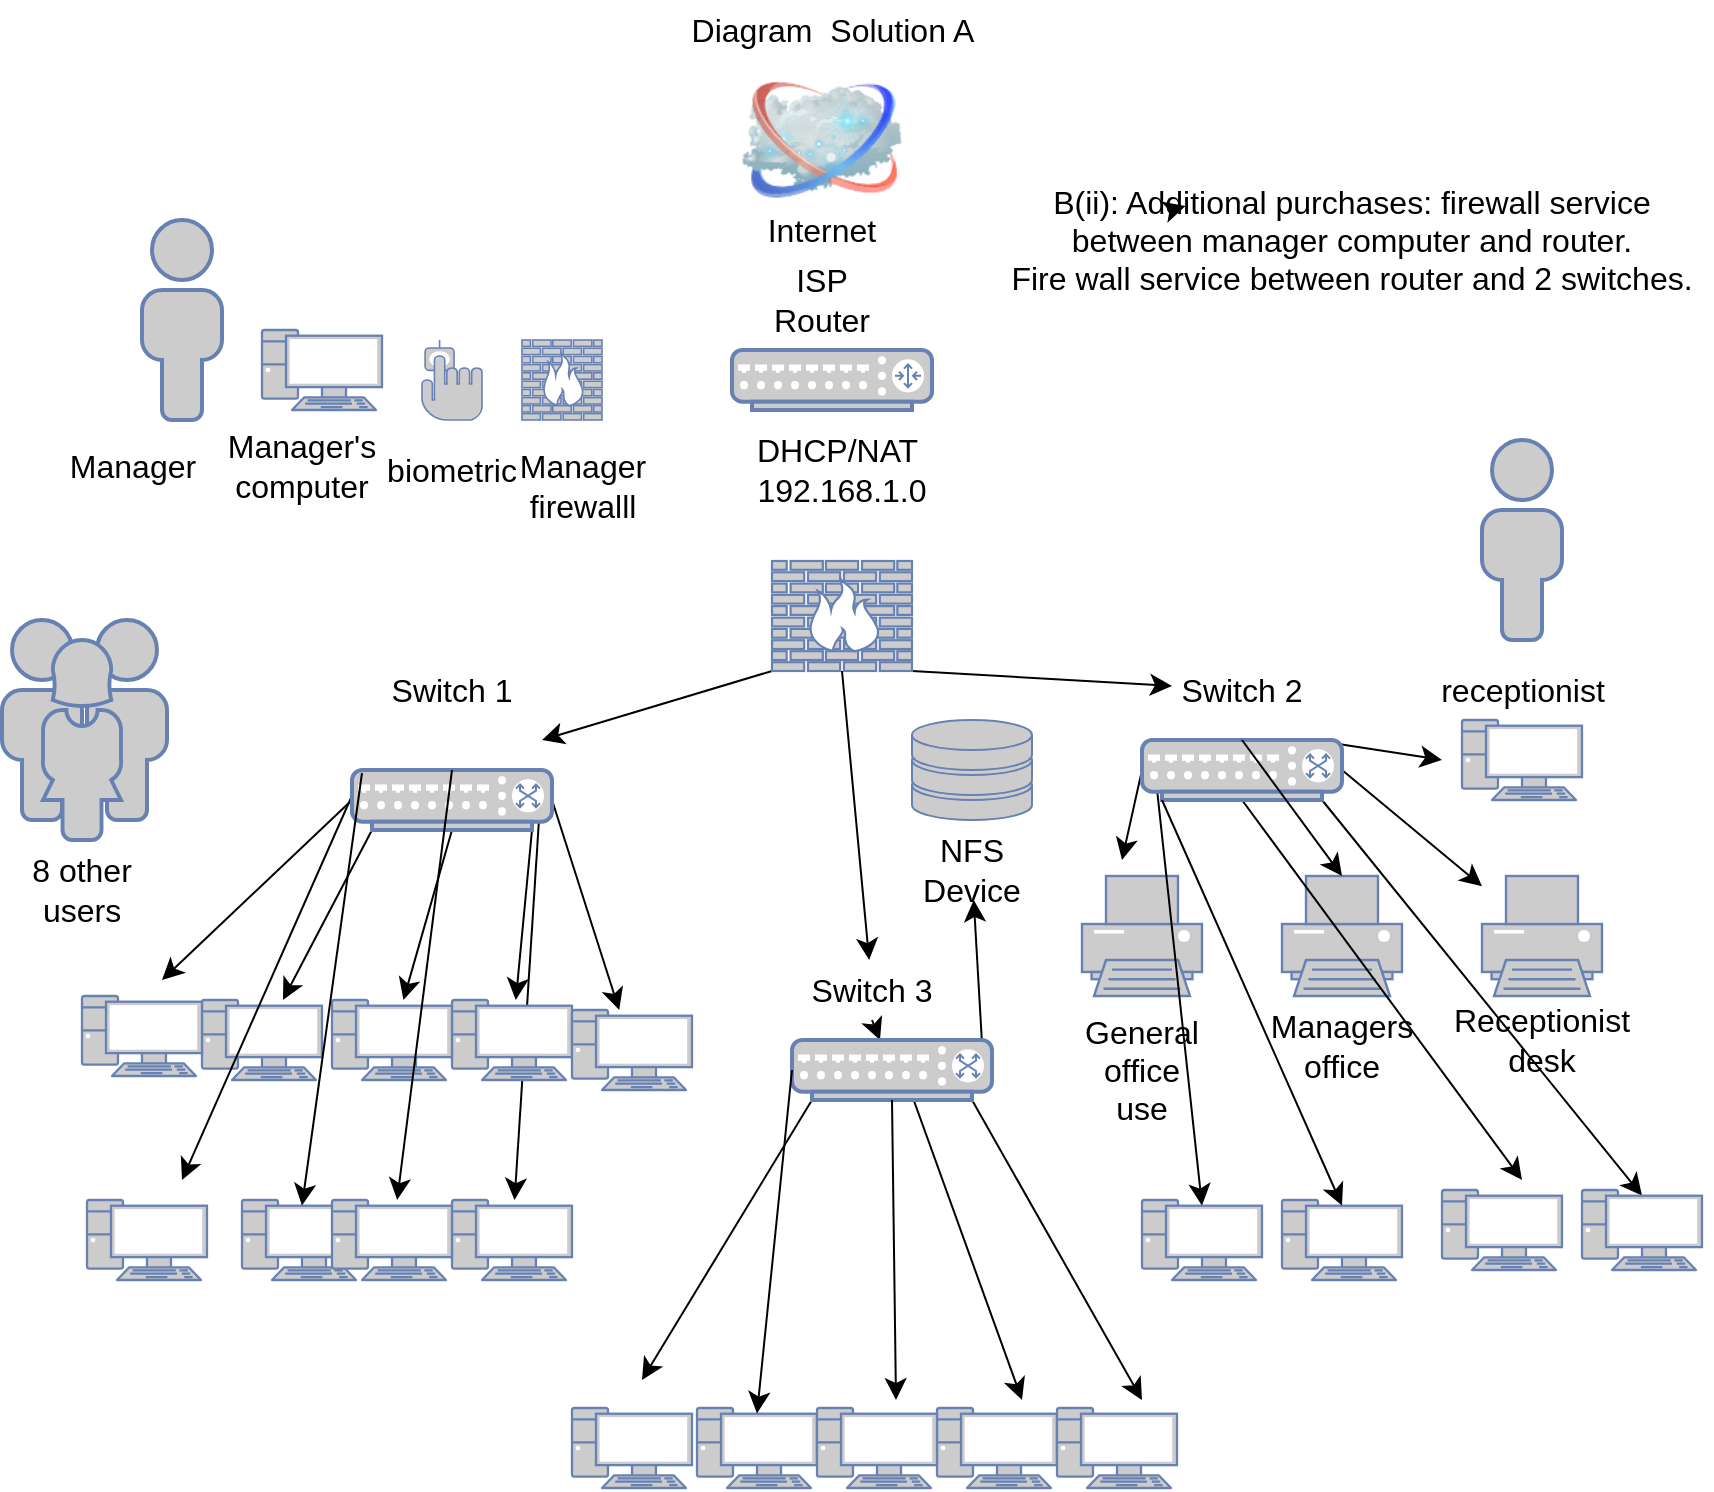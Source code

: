 <mxfile version="23.1.2" type="github">
  <diagram name="Page-1" id="55a83fd1-7818-8e21-69c5-c3457e3827bb">
    <mxGraphModel dx="2053" dy="1368" grid="1" gridSize="10" guides="1" tooltips="1" connect="1" arrows="1" fold="1" page="1" pageScale="1" pageWidth="1100" pageHeight="850" background="none" math="0" shadow="0">
      <root>
        <mxCell id="0" />
        <mxCell id="1" parent="0" />
        <mxCell id="Wi1XZ3cjMd3mnHMxQqUJ-26" value="" style="fontColor=#0066CC;verticalAlign=top;verticalLabelPosition=bottom;labelPosition=center;align=center;html=1;outlineConnect=0;fillColor=#CCCCCC;strokeColor=#6881B3;gradientColor=none;gradientDirection=north;strokeWidth=2;shape=mxgraph.networks.pc;fontSize=16;" vertex="1" parent="1">
          <mxGeometry x="90" y="400" width="60" height="40" as="geometry" />
        </mxCell>
        <mxCell id="Wi1XZ3cjMd3mnHMxQqUJ-27" value="" style="image;html=1;image=img/lib/clip_art/networking/Cloud_128x128.png;fontSize=16;" vertex="1" parent="1">
          <mxGeometry x="360" y="-70" width="80" height="80" as="geometry" />
        </mxCell>
        <mxCell id="Wi1XZ3cjMd3mnHMxQqUJ-125" style="edgeStyle=none;curved=1;rounded=0;orthogonalLoop=1;jettySize=auto;html=1;exitX=0.5;exitY=1;exitDx=0;exitDy=0;exitPerimeter=0;fontSize=12;startSize=8;endSize=8;entryX=0.5;entryY=1;entryDx=0;entryDy=0;entryPerimeter=0;" edge="1" parent="1" source="Wi1XZ3cjMd3mnHMxQqUJ-29" target="Wi1XZ3cjMd3mnHMxQqUJ-29">
          <mxGeometry relative="1" as="geometry">
            <mxPoint x="325" y="460" as="targetPoint" />
          </mxGeometry>
        </mxCell>
        <mxCell id="Wi1XZ3cjMd3mnHMxQqUJ-163" style="edgeStyle=none;curved=1;rounded=0;orthogonalLoop=1;jettySize=auto;html=1;exitX=0.1;exitY=1;exitDx=0;exitDy=0;exitPerimeter=0;fontSize=12;startSize=8;endSize=8;" edge="1" parent="1" source="Wi1XZ3cjMd3mnHMxQqUJ-29" target="Wi1XZ3cjMd3mnHMxQqUJ-26">
          <mxGeometry relative="1" as="geometry" />
        </mxCell>
        <mxCell id="Wi1XZ3cjMd3mnHMxQqUJ-164" style="edgeStyle=none;curved=1;rounded=0;orthogonalLoop=1;jettySize=auto;html=1;exitX=0;exitY=0.5;exitDx=0;exitDy=0;exitPerimeter=0;fontSize=12;startSize=8;endSize=8;" edge="1" parent="1" source="Wi1XZ3cjMd3mnHMxQqUJ-29">
          <mxGeometry relative="1" as="geometry">
            <mxPoint x="70" y="390" as="targetPoint" />
          </mxGeometry>
        </mxCell>
        <mxCell id="Wi1XZ3cjMd3mnHMxQqUJ-165" style="edgeStyle=none;curved=1;rounded=0;orthogonalLoop=1;jettySize=auto;html=1;exitX=0.5;exitY=1;exitDx=0;exitDy=0;exitPerimeter=0;fontSize=12;startSize=8;endSize=8;" edge="1" parent="1" source="Wi1XZ3cjMd3mnHMxQqUJ-29" target="Wi1XZ3cjMd3mnHMxQqUJ-35">
          <mxGeometry relative="1" as="geometry" />
        </mxCell>
        <mxCell id="Wi1XZ3cjMd3mnHMxQqUJ-166" style="edgeStyle=none;curved=1;rounded=0;orthogonalLoop=1;jettySize=auto;html=1;exitX=0.9;exitY=1;exitDx=0;exitDy=0;exitPerimeter=0;fontSize=12;startSize=8;endSize=8;" edge="1" parent="1" source="Wi1XZ3cjMd3mnHMxQqUJ-29" target="Wi1XZ3cjMd3mnHMxQqUJ-34">
          <mxGeometry relative="1" as="geometry" />
        </mxCell>
        <mxCell id="Wi1XZ3cjMd3mnHMxQqUJ-167" style="edgeStyle=none;curved=1;rounded=0;orthogonalLoop=1;jettySize=auto;html=1;exitX=1;exitY=0.5;exitDx=0;exitDy=0;exitPerimeter=0;fontSize=12;startSize=8;endSize=8;" edge="1" parent="1" source="Wi1XZ3cjMd3mnHMxQqUJ-29" target="Wi1XZ3cjMd3mnHMxQqUJ-139">
          <mxGeometry relative="1" as="geometry" />
        </mxCell>
        <mxCell id="Wi1XZ3cjMd3mnHMxQqUJ-168" style="edgeStyle=none;curved=1;rounded=0;orthogonalLoop=1;jettySize=auto;html=1;exitX=0.05;exitY=0.05;exitDx=0;exitDy=0;exitPerimeter=0;fontSize=12;startSize=8;endSize=8;" edge="1" parent="1" source="Wi1XZ3cjMd3mnHMxQqUJ-29">
          <mxGeometry relative="1" as="geometry">
            <mxPoint x="80" y="490" as="targetPoint" />
          </mxGeometry>
        </mxCell>
        <mxCell id="Wi1XZ3cjMd3mnHMxQqUJ-170" style="edgeStyle=none;curved=1;rounded=0;orthogonalLoop=1;jettySize=auto;html=1;exitX=0.95;exitY=0.05;exitDx=0;exitDy=0;exitPerimeter=0;fontSize=12;startSize=8;endSize=8;" edge="1" parent="1" source="Wi1XZ3cjMd3mnHMxQqUJ-29" target="Wi1XZ3cjMd3mnHMxQqUJ-40">
          <mxGeometry relative="1" as="geometry" />
        </mxCell>
        <mxCell id="Wi1XZ3cjMd3mnHMxQqUJ-29" value="" style="fontColor=#0066CC;verticalAlign=top;verticalLabelPosition=bottom;labelPosition=center;align=center;html=1;outlineConnect=0;fillColor=#CCCCCC;strokeColor=#6881B3;gradientColor=none;gradientDirection=north;strokeWidth=2;shape=mxgraph.networks.switch;fontSize=16;" vertex="1" parent="1">
          <mxGeometry x="165" y="285" width="100" height="30" as="geometry" />
        </mxCell>
        <mxCell id="Wi1XZ3cjMd3mnHMxQqUJ-31" value="8 other users" style="text;strokeColor=none;fillColor=none;html=1;align=center;verticalAlign=middle;whiteSpace=wrap;rounded=0;fontSize=16;" vertex="1" parent="1">
          <mxGeometry y="330" width="60" height="30" as="geometry" />
        </mxCell>
        <mxCell id="Wi1XZ3cjMd3mnHMxQqUJ-33" style="edgeStyle=none;curved=1;rounded=0;orthogonalLoop=1;jettySize=auto;html=1;exitX=0.95;exitY=1;exitDx=0;exitDy=0;exitPerimeter=0;fontSize=12;startSize=8;endSize=8;" edge="1" parent="1" source="Wi1XZ3cjMd3mnHMxQqUJ-26" target="Wi1XZ3cjMd3mnHMxQqUJ-26">
          <mxGeometry relative="1" as="geometry" />
        </mxCell>
        <mxCell id="Wi1XZ3cjMd3mnHMxQqUJ-34" value="" style="fontColor=#0066CC;verticalAlign=top;verticalLabelPosition=bottom;labelPosition=center;align=center;html=1;outlineConnect=0;fillColor=#CCCCCC;strokeColor=#6881B3;gradientColor=none;gradientDirection=north;strokeWidth=2;shape=mxgraph.networks.pc;fontSize=16;" vertex="1" parent="1">
          <mxGeometry x="215" y="400" width="60" height="40" as="geometry" />
        </mxCell>
        <mxCell id="Wi1XZ3cjMd3mnHMxQqUJ-35" value="" style="fontColor=#0066CC;verticalAlign=top;verticalLabelPosition=bottom;labelPosition=center;align=center;html=1;outlineConnect=0;fillColor=#CCCCCC;strokeColor=#6881B3;gradientColor=none;gradientDirection=north;strokeWidth=2;shape=mxgraph.networks.pc;fontSize=16;" vertex="1" parent="1">
          <mxGeometry x="155" y="400" width="60" height="40" as="geometry" />
        </mxCell>
        <mxCell id="Wi1XZ3cjMd3mnHMxQqUJ-36" value="" style="fontColor=#0066CC;verticalAlign=top;verticalLabelPosition=bottom;labelPosition=center;align=center;html=1;outlineConnect=0;fillColor=#CCCCCC;strokeColor=#6881B3;gradientColor=none;gradientDirection=north;strokeWidth=2;shape=mxgraph.networks.pc;fontSize=16;" vertex="1" parent="1">
          <mxGeometry x="32.5" y="500" width="60" height="40" as="geometry" />
        </mxCell>
        <mxCell id="Wi1XZ3cjMd3mnHMxQqUJ-37" value="" style="fontColor=#0066CC;verticalAlign=top;verticalLabelPosition=bottom;labelPosition=center;align=center;html=1;outlineConnect=0;fillColor=#CCCCCC;strokeColor=#6881B3;gradientColor=none;gradientDirection=north;strokeWidth=2;shape=mxgraph.networks.pc;fontSize=16;" vertex="1" parent="1">
          <mxGeometry x="560" y="500" width="60" height="40" as="geometry" />
        </mxCell>
        <mxCell id="Wi1XZ3cjMd3mnHMxQqUJ-38" value="" style="fontColor=#0066CC;verticalAlign=top;verticalLabelPosition=bottom;labelPosition=center;align=center;html=1;outlineConnect=0;fillColor=#CCCCCC;strokeColor=#6881B3;gradientColor=none;gradientDirection=north;strokeWidth=2;shape=mxgraph.networks.pc;fontSize=16;" vertex="1" parent="1">
          <mxGeometry x="110" y="500" width="60" height="40" as="geometry" />
        </mxCell>
        <mxCell id="Wi1XZ3cjMd3mnHMxQqUJ-39" value="" style="fontColor=#0066CC;verticalAlign=top;verticalLabelPosition=bottom;labelPosition=center;align=center;html=1;outlineConnect=0;fillColor=#CCCCCC;strokeColor=#6881B3;gradientColor=none;gradientDirection=north;strokeWidth=2;shape=mxgraph.networks.pc;fontSize=16;" vertex="1" parent="1">
          <mxGeometry x="30" y="398" width="60" height="40" as="geometry" />
        </mxCell>
        <mxCell id="Wi1XZ3cjMd3mnHMxQqUJ-40" value="" style="fontColor=#0066CC;verticalAlign=top;verticalLabelPosition=bottom;labelPosition=center;align=center;html=1;outlineConnect=0;fillColor=#CCCCCC;strokeColor=#6881B3;gradientColor=none;gradientDirection=north;strokeWidth=2;shape=mxgraph.networks.pc;fontSize=16;" vertex="1" parent="1">
          <mxGeometry x="215" y="500" width="60" height="40" as="geometry" />
        </mxCell>
        <mxCell id="Wi1XZ3cjMd3mnHMxQqUJ-41" value="" style="fontColor=#0066CC;verticalAlign=top;verticalLabelPosition=bottom;labelPosition=center;align=center;html=1;outlineConnect=0;fillColor=#CCCCCC;strokeColor=#6881B3;gradientColor=none;gradientDirection=north;strokeWidth=2;shape=mxgraph.networks.pc;fontSize=16;" vertex="1" parent="1">
          <mxGeometry x="710" y="495" width="60" height="40" as="geometry" />
        </mxCell>
        <mxCell id="Wi1XZ3cjMd3mnHMxQqUJ-42" value="" style="fontColor=#0066CC;verticalAlign=top;verticalLabelPosition=bottom;labelPosition=center;align=center;html=1;outlineConnect=0;fillColor=#CCCCCC;strokeColor=#6881B3;gradientColor=none;gradientDirection=north;strokeWidth=2;shape=mxgraph.networks.pc;fontSize=16;" vertex="1" parent="1">
          <mxGeometry x="120" y="65" width="60" height="40" as="geometry" />
        </mxCell>
        <mxCell id="Wi1XZ3cjMd3mnHMxQqUJ-43" value="" style="fontColor=#0066CC;verticalAlign=top;verticalLabelPosition=bottom;labelPosition=center;align=center;html=1;outlineConnect=0;fillColor=#CCCCCC;strokeColor=#6881B3;gradientColor=none;gradientDirection=north;strokeWidth=2;shape=mxgraph.networks.printer;fontSize=16;" vertex="1" parent="1">
          <mxGeometry x="630" y="338" width="60" height="60" as="geometry" />
        </mxCell>
        <mxCell id="Wi1XZ3cjMd3mnHMxQqUJ-44" value="" style="fontColor=#0066CC;verticalAlign=top;verticalLabelPosition=bottom;labelPosition=center;align=center;html=1;outlineConnect=0;fillColor=#CCCCCC;strokeColor=#6881B3;gradientColor=none;gradientDirection=north;strokeWidth=2;shape=mxgraph.networks.printer;fontSize=16;" vertex="1" parent="1">
          <mxGeometry x="730" y="338" width="60" height="60" as="geometry" />
        </mxCell>
        <mxCell id="Wi1XZ3cjMd3mnHMxQqUJ-45" value="" style="fontColor=#0066CC;verticalAlign=top;verticalLabelPosition=bottom;labelPosition=center;align=center;html=1;outlineConnect=0;fillColor=#CCCCCC;strokeColor=#6881B3;gradientColor=none;gradientDirection=north;strokeWidth=2;shape=mxgraph.networks.printer;fontSize=16;" vertex="1" parent="1">
          <mxGeometry x="530" y="338" width="60" height="60" as="geometry" />
        </mxCell>
        <mxCell id="Wi1XZ3cjMd3mnHMxQqUJ-47" value="" style="fontColor=#0066CC;verticalAlign=top;verticalLabelPosition=bottom;labelPosition=center;align=center;html=1;outlineConnect=0;fillColor=#CCCCCC;strokeColor=#6881B3;gradientColor=none;gradientDirection=north;strokeWidth=2;shape=mxgraph.networks.user_male;fontSize=16;" vertex="1" parent="1">
          <mxGeometry x="32.5" y="210" width="40" height="100" as="geometry" />
        </mxCell>
        <mxCell id="Wi1XZ3cjMd3mnHMxQqUJ-48" value="" style="fontColor=#0066CC;verticalAlign=top;verticalLabelPosition=bottom;labelPosition=center;align=center;html=1;outlineConnect=0;fillColor=#CCCCCC;strokeColor=#6881B3;gradientColor=none;gradientDirection=north;strokeWidth=2;shape=mxgraph.networks.user_male;fontSize=16;" vertex="1" parent="1">
          <mxGeometry x="-10" y="210" width="40" height="100" as="geometry" />
        </mxCell>
        <mxCell id="Wi1XZ3cjMd3mnHMxQqUJ-49" value="" style="fontColor=#0066CC;verticalAlign=top;verticalLabelPosition=bottom;labelPosition=center;align=center;html=1;outlineConnect=0;fillColor=#CCCCCC;strokeColor=#6881B3;gradientColor=none;gradientDirection=north;strokeWidth=2;shape=mxgraph.networks.user_male;fontSize=16;" vertex="1" parent="1">
          <mxGeometry x="60" y="10" width="40" height="100" as="geometry" />
        </mxCell>
        <mxCell id="Wi1XZ3cjMd3mnHMxQqUJ-50" value="" style="fontColor=#0066CC;verticalAlign=top;verticalLabelPosition=bottom;labelPosition=center;align=center;html=1;outlineConnect=0;fillColor=#CCCCCC;strokeColor=#6881B3;gradientColor=none;gradientDirection=north;strokeWidth=2;shape=mxgraph.networks.user_male;fontSize=16;" vertex="1" parent="1">
          <mxGeometry x="730" y="120" width="40" height="100" as="geometry" />
        </mxCell>
        <mxCell id="Wi1XZ3cjMd3mnHMxQqUJ-52" value="Receptionist desk" style="text;strokeColor=none;fillColor=none;html=1;align=center;verticalAlign=middle;whiteSpace=wrap;rounded=0;fontSize=16;" vertex="1" parent="1">
          <mxGeometry x="730" y="405" width="60" height="30" as="geometry" />
        </mxCell>
        <mxCell id="Wi1XZ3cjMd3mnHMxQqUJ-53" value="Managers office" style="text;strokeColor=none;fillColor=none;html=1;align=center;verticalAlign=middle;whiteSpace=wrap;rounded=0;fontSize=16;" vertex="1" parent="1">
          <mxGeometry x="630" y="408" width="60" height="30" as="geometry" />
        </mxCell>
        <mxCell id="Wi1XZ3cjMd3mnHMxQqUJ-54" value="General office use" style="text;strokeColor=none;fillColor=none;html=1;align=center;verticalAlign=middle;whiteSpace=wrap;rounded=0;fontSize=16;" vertex="1" parent="1">
          <mxGeometry x="530" y="420" width="60" height="30" as="geometry" />
        </mxCell>
        <mxCell id="Wi1XZ3cjMd3mnHMxQqUJ-56" value="" style="fontColor=#0066CC;verticalAlign=top;verticalLabelPosition=bottom;labelPosition=center;align=center;html=1;outlineConnect=0;fillColor=#CCCCCC;strokeColor=#6881B3;gradientColor=none;gradientDirection=north;strokeWidth=2;shape=mxgraph.networks.storage;fontSize=16;" vertex="1" parent="1">
          <mxGeometry x="445" y="260" width="60" height="50" as="geometry" />
        </mxCell>
        <mxCell id="Wi1XZ3cjMd3mnHMxQqUJ-57" value="NFS Device" style="text;strokeColor=none;fillColor=none;html=1;align=center;verticalAlign=middle;whiteSpace=wrap;rounded=0;fontSize=16;" vertex="1" parent="1">
          <mxGeometry x="445" y="320" width="60" height="30" as="geometry" />
        </mxCell>
        <mxCell id="Wi1XZ3cjMd3mnHMxQqUJ-58" value="DHCP/NAT&amp;nbsp;&lt;br&gt;192.168.1.0" style="text;strokeColor=none;fillColor=none;html=1;align=center;verticalAlign=middle;whiteSpace=wrap;rounded=0;fontSize=16;" vertex="1" parent="1">
          <mxGeometry x="380" y="120" width="60" height="30" as="geometry" />
        </mxCell>
        <mxCell id="Wi1XZ3cjMd3mnHMxQqUJ-59" value="Diagram&amp;nbsp; Solution A" style="text;html=1;align=center;verticalAlign=middle;resizable=0;points=[];autosize=1;strokeColor=none;fillColor=none;fontSize=16;" vertex="1" parent="1">
          <mxGeometry x="325" y="-100" width="160" height="30" as="geometry" />
        </mxCell>
        <mxCell id="Wi1XZ3cjMd3mnHMxQqUJ-78" value="Internet" style="text;strokeColor=none;fillColor=none;html=1;align=center;verticalAlign=middle;whiteSpace=wrap;rounded=0;fontSize=16;" vertex="1" parent="1">
          <mxGeometry x="370" width="60" height="30" as="geometry" />
        </mxCell>
        <mxCell id="Wi1XZ3cjMd3mnHMxQqUJ-80" value="" style="fontColor=#0066CC;verticalAlign=top;verticalLabelPosition=bottom;labelPosition=center;align=center;html=1;outlineConnect=0;fillColor=#CCCCCC;strokeColor=#6881B3;gradientColor=none;gradientDirection=north;strokeWidth=2;shape=mxgraph.networks.user_female;fontSize=16;" vertex="1" parent="1">
          <mxGeometry x="10" y="220" width="40" height="100" as="geometry" />
        </mxCell>
        <mxCell id="Wi1XZ3cjMd3mnHMxQqUJ-82" value="receptionist" style="text;html=1;align=center;verticalAlign=middle;resizable=0;points=[];autosize=1;strokeColor=none;fillColor=none;fontSize=16;" vertex="1" parent="1">
          <mxGeometry x="695" y="230" width="110" height="30" as="geometry" />
        </mxCell>
        <mxCell id="Wi1XZ3cjMd3mnHMxQqUJ-83" value="Manager" style="text;html=1;align=center;verticalAlign=middle;resizable=0;points=[];autosize=1;strokeColor=none;fillColor=none;fontSize=16;" vertex="1" parent="1">
          <mxGeometry x="10" y="118" width="90" height="30" as="geometry" />
        </mxCell>
        <mxCell id="Wi1XZ3cjMd3mnHMxQqUJ-123" style="edgeStyle=none;curved=1;rounded=0;orthogonalLoop=1;jettySize=auto;html=1;exitX=0;exitY=1;exitDx=0;exitDy=0;exitPerimeter=0;fontSize=12;startSize=8;endSize=8;" edge="1" parent="1" source="Wi1XZ3cjMd3mnHMxQqUJ-84">
          <mxGeometry relative="1" as="geometry">
            <mxPoint x="260" y="270" as="targetPoint" />
          </mxGeometry>
        </mxCell>
        <mxCell id="Wi1XZ3cjMd3mnHMxQqUJ-124" style="edgeStyle=none;curved=1;rounded=0;orthogonalLoop=1;jettySize=auto;html=1;exitX=1;exitY=1;exitDx=0;exitDy=0;exitPerimeter=0;fontSize=12;startSize=8;endSize=8;" edge="1" parent="1" source="Wi1XZ3cjMd3mnHMxQqUJ-84" target="Wi1XZ3cjMd3mnHMxQqUJ-111">
          <mxGeometry relative="1" as="geometry" />
        </mxCell>
        <mxCell id="Wi1XZ3cjMd3mnHMxQqUJ-145" style="edgeStyle=none;curved=1;rounded=0;orthogonalLoop=1;jettySize=auto;html=1;exitX=0.5;exitY=1;exitDx=0;exitDy=0;exitPerimeter=0;fontSize=12;startSize=8;endSize=8;" edge="1" parent="1" source="Wi1XZ3cjMd3mnHMxQqUJ-146" target="Wi1XZ3cjMd3mnHMxQqUJ-144">
          <mxGeometry relative="1" as="geometry" />
        </mxCell>
        <mxCell id="Wi1XZ3cjMd3mnHMxQqUJ-84" value="" style="fontColor=#0066CC;verticalAlign=top;verticalLabelPosition=bottom;labelPosition=center;align=center;html=1;outlineConnect=0;fillColor=#CCCCCC;strokeColor=#6881B3;gradientColor=none;gradientDirection=north;strokeWidth=2;shape=mxgraph.networks.firewall;fontSize=16;" vertex="1" parent="1">
          <mxGeometry x="375" y="180.5" width="70" height="55" as="geometry" />
        </mxCell>
        <mxCell id="Wi1XZ3cjMd3mnHMxQqUJ-108" value="" style="fontColor=#0066CC;verticalAlign=top;verticalLabelPosition=bottom;labelPosition=center;align=center;html=1;outlineConnect=0;fillColor=#CCCCCC;strokeColor=#6881B3;gradientColor=none;gradientDirection=north;strokeWidth=2;shape=mxgraph.networks.firewall;fontSize=16;" vertex="1" parent="1">
          <mxGeometry x="250" y="70" width="40" height="40" as="geometry" />
        </mxCell>
        <mxCell id="Wi1XZ3cjMd3mnHMxQqUJ-109" value="" style="fontColor=#0066CC;verticalAlign=top;verticalLabelPosition=bottom;labelPosition=center;align=center;html=1;outlineConnect=0;fillColor=#CCCCCC;strokeColor=#6881B3;gradientColor=none;gradientDirection=north;strokeWidth=2;shape=mxgraph.networks.biometric_reader;fontSize=16;" vertex="1" parent="1">
          <mxGeometry x="200" y="70" width="30" height="40" as="geometry" />
        </mxCell>
        <mxCell id="Wi1XZ3cjMd3mnHMxQqUJ-111" value="Switch 2" style="text;strokeColor=none;fillColor=none;html=1;align=center;verticalAlign=middle;whiteSpace=wrap;rounded=0;fontSize=16;" vertex="1" parent="1">
          <mxGeometry x="575" y="230" width="70" height="30" as="geometry" />
        </mxCell>
        <mxCell id="Wi1XZ3cjMd3mnHMxQqUJ-112" value="Switch 1" style="text;strokeColor=none;fillColor=none;html=1;align=center;verticalAlign=middle;whiteSpace=wrap;rounded=0;fontSize=16;" vertex="1" parent="1">
          <mxGeometry x="180" y="230" width="70" height="30" as="geometry" />
        </mxCell>
        <mxCell id="Wi1XZ3cjMd3mnHMxQqUJ-143" style="edgeStyle=none;curved=1;rounded=0;orthogonalLoop=1;jettySize=auto;html=1;exitX=0.95;exitY=0.05;exitDx=0;exitDy=0;exitPerimeter=0;fontSize=12;startSize=8;endSize=8;" edge="1" parent="1" source="Wi1XZ3cjMd3mnHMxQqUJ-113">
          <mxGeometry relative="1" as="geometry">
            <mxPoint x="710" y="280" as="targetPoint" />
          </mxGeometry>
        </mxCell>
        <mxCell id="Wi1XZ3cjMd3mnHMxQqUJ-173" style="edgeStyle=none;curved=1;rounded=0;orthogonalLoop=1;jettySize=auto;html=1;exitX=1;exitY=0.5;exitDx=0;exitDy=0;exitPerimeter=0;fontSize=12;startSize=8;endSize=8;" edge="1" parent="1" source="Wi1XZ3cjMd3mnHMxQqUJ-113" target="Wi1XZ3cjMd3mnHMxQqUJ-44">
          <mxGeometry relative="1" as="geometry" />
        </mxCell>
        <mxCell id="Wi1XZ3cjMd3mnHMxQqUJ-174" style="edgeStyle=none;curved=1;rounded=0;orthogonalLoop=1;jettySize=auto;html=1;exitX=0.9;exitY=1;exitDx=0;exitDy=0;exitPerimeter=0;fontSize=12;startSize=8;endSize=8;entryX=0.5;entryY=0.07;entryDx=0;entryDy=0;entryPerimeter=0;" edge="1" parent="1" source="Wi1XZ3cjMd3mnHMxQqUJ-113" target="Wi1XZ3cjMd3mnHMxQqUJ-141">
          <mxGeometry relative="1" as="geometry">
            <mxPoint x="660" y="330" as="targetPoint" />
          </mxGeometry>
        </mxCell>
        <mxCell id="Wi1XZ3cjMd3mnHMxQqUJ-175" style="edgeStyle=none;curved=1;rounded=0;orthogonalLoop=1;jettySize=auto;html=1;exitX=0.5;exitY=1;exitDx=0;exitDy=0;exitPerimeter=0;fontSize=12;startSize=8;endSize=8;" edge="1" parent="1" source="Wi1XZ3cjMd3mnHMxQqUJ-113">
          <mxGeometry relative="1" as="geometry">
            <mxPoint x="750" y="490" as="targetPoint" />
          </mxGeometry>
        </mxCell>
        <mxCell id="Wi1XZ3cjMd3mnHMxQqUJ-178" style="edgeStyle=none;curved=1;rounded=0;orthogonalLoop=1;jettySize=auto;html=1;exitX=0.05;exitY=0.05;exitDx=0;exitDy=0;exitPerimeter=0;fontSize=12;startSize=8;endSize=8;entryX=0.5;entryY=0.07;entryDx=0;entryDy=0;entryPerimeter=0;" edge="1" parent="1" source="Wi1XZ3cjMd3mnHMxQqUJ-113" target="Wi1XZ3cjMd3mnHMxQqUJ-37">
          <mxGeometry relative="1" as="geometry" />
        </mxCell>
        <mxCell id="Wi1XZ3cjMd3mnHMxQqUJ-179" style="edgeStyle=none;curved=1;rounded=0;orthogonalLoop=1;jettySize=auto;html=1;exitX=0;exitY=0.5;exitDx=0;exitDy=0;exitPerimeter=0;fontSize=12;startSize=8;endSize=8;" edge="1" parent="1" source="Wi1XZ3cjMd3mnHMxQqUJ-113">
          <mxGeometry relative="1" as="geometry">
            <mxPoint x="550" y="330" as="targetPoint" />
          </mxGeometry>
        </mxCell>
        <mxCell id="Wi1XZ3cjMd3mnHMxQqUJ-113" value="" style="fontColor=#0066CC;verticalAlign=top;verticalLabelPosition=bottom;labelPosition=center;align=center;html=1;outlineConnect=0;fillColor=#CCCCCC;strokeColor=#6881B3;gradientColor=none;gradientDirection=north;strokeWidth=2;shape=mxgraph.networks.switch;fontSize=16;" vertex="1" parent="1">
          <mxGeometry x="560" y="270" width="100" height="30" as="geometry" />
        </mxCell>
        <mxCell id="Wi1XZ3cjMd3mnHMxQqUJ-116" value="Manager &lt;br&gt;firewalll" style="text;html=1;align=center;verticalAlign=middle;resizable=0;points=[];autosize=1;strokeColor=none;fillColor=none;fontSize=16;" vertex="1" parent="1">
          <mxGeometry x="235" y="118" width="90" height="50" as="geometry" />
        </mxCell>
        <mxCell id="Wi1XZ3cjMd3mnHMxQqUJ-119" value="biometric" style="text;strokeColor=none;fillColor=none;html=1;align=center;verticalAlign=middle;whiteSpace=wrap;rounded=0;fontSize=16;" vertex="1" parent="1">
          <mxGeometry x="185" y="120" width="60" height="30" as="geometry" />
        </mxCell>
        <mxCell id="Wi1XZ3cjMd3mnHMxQqUJ-120" value="Manager&#39;s computer" style="text;strokeColor=none;fillColor=none;html=1;align=center;verticalAlign=middle;whiteSpace=wrap;rounded=0;fontSize=16;" vertex="1" parent="1">
          <mxGeometry x="110" y="118" width="60" height="30" as="geometry" />
        </mxCell>
        <mxCell id="Wi1XZ3cjMd3mnHMxQqUJ-121" value="ISP Router" style="text;strokeColor=none;fillColor=none;html=1;align=center;verticalAlign=middle;whiteSpace=wrap;rounded=0;fontSize=16;" vertex="1" parent="1">
          <mxGeometry x="370" y="35" width="60" height="30" as="geometry" />
        </mxCell>
        <mxCell id="Wi1XZ3cjMd3mnHMxQqUJ-122" value="" style="fontColor=#0066CC;verticalAlign=top;verticalLabelPosition=bottom;labelPosition=center;align=center;html=1;outlineConnect=0;fillColor=#CCCCCC;strokeColor=#6881B3;gradientColor=none;gradientDirection=north;strokeWidth=2;shape=mxgraph.networks.router;fontSize=16;" vertex="1" parent="1">
          <mxGeometry x="355" y="75" width="100" height="30" as="geometry" />
        </mxCell>
        <mxCell id="Wi1XZ3cjMd3mnHMxQqUJ-136" value="B(ii): Additional purchases: firewall service between manager computer and router.&lt;br&gt;Fire wall service between router and 2 switches." style="text;strokeColor=none;fillColor=none;html=1;align=center;verticalAlign=middle;whiteSpace=wrap;rounded=0;fontSize=16;" vertex="1" parent="1">
          <mxGeometry x="485" y="5" width="360" height="30" as="geometry" />
        </mxCell>
        <mxCell id="Wi1XZ3cjMd3mnHMxQqUJ-137" value="" style="fontColor=#0066CC;verticalAlign=top;verticalLabelPosition=bottom;labelPosition=center;align=center;html=1;outlineConnect=0;fillColor=#CCCCCC;strokeColor=#6881B3;gradientColor=none;gradientDirection=north;strokeWidth=2;shape=mxgraph.networks.pc;fontSize=16;" vertex="1" parent="1">
          <mxGeometry x="155" y="500" width="60" height="40" as="geometry" />
        </mxCell>
        <mxCell id="Wi1XZ3cjMd3mnHMxQqUJ-139" value="" style="fontColor=#0066CC;verticalAlign=top;verticalLabelPosition=bottom;labelPosition=center;align=center;html=1;outlineConnect=0;fillColor=#CCCCCC;strokeColor=#6881B3;gradientColor=none;gradientDirection=north;strokeWidth=2;shape=mxgraph.networks.pc;fontSize=16;" vertex="1" parent="1">
          <mxGeometry x="275" y="405" width="60" height="40" as="geometry" />
        </mxCell>
        <mxCell id="Wi1XZ3cjMd3mnHMxQqUJ-140" value="" style="fontColor=#0066CC;verticalAlign=top;verticalLabelPosition=bottom;labelPosition=center;align=center;html=1;outlineConnect=0;fillColor=#CCCCCC;strokeColor=#6881B3;gradientColor=none;gradientDirection=north;strokeWidth=2;shape=mxgraph.networks.pc;fontSize=16;" vertex="1" parent="1">
          <mxGeometry x="630" y="500" width="60" height="40" as="geometry" />
        </mxCell>
        <mxCell id="Wi1XZ3cjMd3mnHMxQqUJ-141" value="" style="fontColor=#0066CC;verticalAlign=top;verticalLabelPosition=bottom;labelPosition=center;align=center;html=1;outlineConnect=0;fillColor=#CCCCCC;strokeColor=#6881B3;gradientColor=none;gradientDirection=north;strokeWidth=2;shape=mxgraph.networks.pc;fontSize=16;" vertex="1" parent="1">
          <mxGeometry x="780" y="495" width="60" height="40" as="geometry" />
        </mxCell>
        <mxCell id="Wi1XZ3cjMd3mnHMxQqUJ-142" value="" style="fontColor=#0066CC;verticalAlign=top;verticalLabelPosition=bottom;labelPosition=center;align=center;html=1;outlineConnect=0;fillColor=#CCCCCC;strokeColor=#6881B3;gradientColor=none;gradientDirection=north;strokeWidth=2;shape=mxgraph.networks.pc;fontSize=16;" vertex="1" parent="1">
          <mxGeometry x="720" y="260" width="60" height="40" as="geometry" />
        </mxCell>
        <mxCell id="Wi1XZ3cjMd3mnHMxQqUJ-180" style="edgeStyle=none;curved=1;rounded=0;orthogonalLoop=1;jettySize=auto;html=1;exitX=0.95;exitY=0.05;exitDx=0;exitDy=0;exitPerimeter=0;fontSize=12;startSize=8;endSize=8;" edge="1" parent="1" source="Wi1XZ3cjMd3mnHMxQqUJ-144" target="Wi1XZ3cjMd3mnHMxQqUJ-57">
          <mxGeometry relative="1" as="geometry" />
        </mxCell>
        <mxCell id="Wi1XZ3cjMd3mnHMxQqUJ-181" style="edgeStyle=none;curved=1;rounded=0;orthogonalLoop=1;jettySize=auto;html=1;exitX=0.1;exitY=1;exitDx=0;exitDy=0;exitPerimeter=0;fontSize=12;startSize=8;endSize=8;" edge="1" parent="1" source="Wi1XZ3cjMd3mnHMxQqUJ-144">
          <mxGeometry relative="1" as="geometry">
            <mxPoint x="310" y="590" as="targetPoint" />
          </mxGeometry>
        </mxCell>
        <mxCell id="Wi1XZ3cjMd3mnHMxQqUJ-182" style="edgeStyle=none;curved=1;rounded=0;orthogonalLoop=1;jettySize=auto;html=1;exitX=0.9;exitY=1;exitDx=0;exitDy=0;exitPerimeter=0;fontSize=12;startSize=8;endSize=8;" edge="1" parent="1" source="Wi1XZ3cjMd3mnHMxQqUJ-144">
          <mxGeometry relative="1" as="geometry">
            <mxPoint x="560" y="600" as="targetPoint" />
          </mxGeometry>
        </mxCell>
        <mxCell id="Wi1XZ3cjMd3mnHMxQqUJ-184" style="edgeStyle=none;curved=1;rounded=0;orthogonalLoop=1;jettySize=auto;html=1;exitX=0.5;exitY=0;exitDx=0;exitDy=0;exitPerimeter=0;fontSize=12;startSize=8;endSize=8;" edge="1" parent="1" source="Wi1XZ3cjMd3mnHMxQqUJ-144">
          <mxGeometry relative="1" as="geometry">
            <mxPoint x="500" y="600" as="targetPoint" />
          </mxGeometry>
        </mxCell>
        <mxCell id="Wi1XZ3cjMd3mnHMxQqUJ-144" value="" style="fontColor=#0066CC;verticalAlign=top;verticalLabelPosition=bottom;labelPosition=center;align=center;html=1;outlineConnect=0;fillColor=#CCCCCC;strokeColor=#6881B3;gradientColor=none;gradientDirection=north;strokeWidth=2;shape=mxgraph.networks.switch;fontSize=16;" vertex="1" parent="1">
          <mxGeometry x="385" y="420" width="100" height="30" as="geometry" />
        </mxCell>
        <mxCell id="Wi1XZ3cjMd3mnHMxQqUJ-147" value="" style="edgeStyle=none;curved=1;rounded=0;orthogonalLoop=1;jettySize=auto;html=1;exitX=0.5;exitY=1;exitDx=0;exitDy=0;exitPerimeter=0;fontSize=12;startSize=8;endSize=8;" edge="1" parent="1" source="Wi1XZ3cjMd3mnHMxQqUJ-84" target="Wi1XZ3cjMd3mnHMxQqUJ-146">
          <mxGeometry relative="1" as="geometry">
            <mxPoint x="410" y="236" as="sourcePoint" />
            <mxPoint x="433" y="420" as="targetPoint" />
          </mxGeometry>
        </mxCell>
        <mxCell id="Wi1XZ3cjMd3mnHMxQqUJ-146" value="Switch 3" style="text;strokeColor=none;fillColor=none;html=1;align=center;verticalAlign=middle;whiteSpace=wrap;rounded=0;fontSize=16;" vertex="1" parent="1">
          <mxGeometry x="390" y="380" width="70" height="30" as="geometry" />
        </mxCell>
        <mxCell id="Wi1XZ3cjMd3mnHMxQqUJ-150" value="" style="fontColor=#0066CC;verticalAlign=top;verticalLabelPosition=bottom;labelPosition=center;align=center;html=1;outlineConnect=0;fillColor=#CCCCCC;strokeColor=#6881B3;gradientColor=none;gradientDirection=north;strokeWidth=2;shape=mxgraph.networks.pc;fontSize=16;" vertex="1" parent="1">
          <mxGeometry x="275" y="604" width="60" height="40" as="geometry" />
        </mxCell>
        <mxCell id="Wi1XZ3cjMd3mnHMxQqUJ-151" value="" style="fontColor=#0066CC;verticalAlign=top;verticalLabelPosition=bottom;labelPosition=center;align=center;html=1;outlineConnect=0;fillColor=#CCCCCC;strokeColor=#6881B3;gradientColor=none;gradientDirection=north;strokeWidth=2;shape=mxgraph.networks.pc;fontSize=16;" vertex="1" parent="1">
          <mxGeometry x="337.5" y="604" width="60" height="40" as="geometry" />
        </mxCell>
        <mxCell id="Wi1XZ3cjMd3mnHMxQqUJ-152" value="" style="fontColor=#0066CC;verticalAlign=top;verticalLabelPosition=bottom;labelPosition=center;align=center;html=1;outlineConnect=0;fillColor=#CCCCCC;strokeColor=#6881B3;gradientColor=none;gradientDirection=north;strokeWidth=2;shape=mxgraph.networks.pc;fontSize=16;" vertex="1" parent="1">
          <mxGeometry x="457.5" y="604" width="60" height="40" as="geometry" />
        </mxCell>
        <mxCell id="Wi1XZ3cjMd3mnHMxQqUJ-157" value="" style="fontColor=#0066CC;verticalAlign=top;verticalLabelPosition=bottom;labelPosition=center;align=center;html=1;outlineConnect=0;fillColor=#CCCCCC;strokeColor=#6881B3;gradientColor=none;gradientDirection=north;strokeWidth=2;shape=mxgraph.networks.pc;fontSize=16;" vertex="1" parent="1">
          <mxGeometry x="397.5" y="604" width="60" height="40" as="geometry" />
        </mxCell>
        <mxCell id="Wi1XZ3cjMd3mnHMxQqUJ-158" value="" style="fontColor=#0066CC;verticalAlign=top;verticalLabelPosition=bottom;labelPosition=center;align=center;html=1;outlineConnect=0;fillColor=#CCCCCC;strokeColor=#6881B3;gradientColor=none;gradientDirection=north;strokeWidth=2;shape=mxgraph.networks.pc;fontSize=16;" vertex="1" parent="1">
          <mxGeometry x="517.5" y="604" width="60" height="40" as="geometry" />
        </mxCell>
        <mxCell id="Wi1XZ3cjMd3mnHMxQqUJ-160" style="edgeStyle=none;curved=1;rounded=0;orthogonalLoop=1;jettySize=auto;html=1;exitX=0.5;exitY=1;exitDx=0;exitDy=0;exitPerimeter=0;fontSize=12;startSize=8;endSize=8;" edge="1" parent="1" source="Wi1XZ3cjMd3mnHMxQqUJ-144">
          <mxGeometry relative="1" as="geometry">
            <mxPoint x="437" y="600" as="targetPoint" />
          </mxGeometry>
        </mxCell>
        <mxCell id="Wi1XZ3cjMd3mnHMxQqUJ-161" style="edgeStyle=none;curved=1;rounded=0;orthogonalLoop=1;jettySize=auto;html=1;exitX=0.5;exitY=1;exitDx=0;exitDy=0;fontSize=12;startSize=8;endSize=8;" edge="1" parent="1">
          <mxGeometry relative="1" as="geometry">
            <mxPoint x="437.5" y="600" as="sourcePoint" />
            <mxPoint x="437.5" y="600" as="targetPoint" />
          </mxGeometry>
        </mxCell>
        <mxCell id="Wi1XZ3cjMd3mnHMxQqUJ-162" style="edgeStyle=none;curved=1;rounded=0;orthogonalLoop=1;jettySize=auto;html=1;exitX=0.25;exitY=0;exitDx=0;exitDy=0;entryX=0.269;entryY=-0.067;entryDx=0;entryDy=0;entryPerimeter=0;fontSize=12;startSize=8;endSize=8;" edge="1" parent="1" source="Wi1XZ3cjMd3mnHMxQqUJ-136" target="Wi1XZ3cjMd3mnHMxQqUJ-136">
          <mxGeometry relative="1" as="geometry" />
        </mxCell>
        <mxCell id="Wi1XZ3cjMd3mnHMxQqUJ-169" style="edgeStyle=none;curved=1;rounded=0;orthogonalLoop=1;jettySize=auto;html=1;exitX=0.5;exitY=0;exitDx=0;exitDy=0;exitPerimeter=0;fontSize=12;startSize=8;endSize=8;" edge="1" parent="1" source="Wi1XZ3cjMd3mnHMxQqUJ-29" target="Wi1XZ3cjMd3mnHMxQqUJ-137">
          <mxGeometry relative="1" as="geometry" />
        </mxCell>
        <mxCell id="Wi1XZ3cjMd3mnHMxQqUJ-171" style="edgeStyle=none;curved=1;rounded=0;orthogonalLoop=1;jettySize=auto;html=1;exitX=0.05;exitY=0.05;exitDx=0;exitDy=0;exitPerimeter=0;entryX=0.5;entryY=0.07;entryDx=0;entryDy=0;entryPerimeter=0;fontSize=12;startSize=8;endSize=8;" edge="1" parent="1" source="Wi1XZ3cjMd3mnHMxQqUJ-29" target="Wi1XZ3cjMd3mnHMxQqUJ-38">
          <mxGeometry relative="1" as="geometry" />
        </mxCell>
        <mxCell id="Wi1XZ3cjMd3mnHMxQqUJ-176" style="edgeStyle=none;curved=1;rounded=0;orthogonalLoop=1;jettySize=auto;html=1;exitX=0.1;exitY=1;exitDx=0;exitDy=0;exitPerimeter=0;entryX=0.5;entryY=0.07;entryDx=0;entryDy=0;entryPerimeter=0;fontSize=12;startSize=8;endSize=8;" edge="1" parent="1" source="Wi1XZ3cjMd3mnHMxQqUJ-113" target="Wi1XZ3cjMd3mnHMxQqUJ-140">
          <mxGeometry relative="1" as="geometry" />
        </mxCell>
        <mxCell id="Wi1XZ3cjMd3mnHMxQqUJ-177" style="edgeStyle=none;curved=1;rounded=0;orthogonalLoop=1;jettySize=auto;html=1;exitX=0.5;exitY=0;exitDx=0;exitDy=0;exitPerimeter=0;entryX=0.5;entryY=0;entryDx=0;entryDy=0;entryPerimeter=0;fontSize=12;startSize=8;endSize=8;" edge="1" parent="1" source="Wi1XZ3cjMd3mnHMxQqUJ-113" target="Wi1XZ3cjMd3mnHMxQqUJ-43">
          <mxGeometry relative="1" as="geometry" />
        </mxCell>
        <mxCell id="Wi1XZ3cjMd3mnHMxQqUJ-183" style="edgeStyle=none;curved=1;rounded=0;orthogonalLoop=1;jettySize=auto;html=1;exitX=0;exitY=0.5;exitDx=0;exitDy=0;exitPerimeter=0;entryX=0.5;entryY=0.07;entryDx=0;entryDy=0;entryPerimeter=0;fontSize=12;startSize=8;endSize=8;" edge="1" parent="1" source="Wi1XZ3cjMd3mnHMxQqUJ-144" target="Wi1XZ3cjMd3mnHMxQqUJ-151">
          <mxGeometry relative="1" as="geometry" />
        </mxCell>
      </root>
    </mxGraphModel>
  </diagram>
</mxfile>
